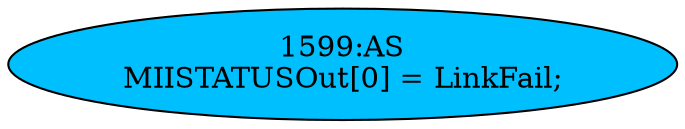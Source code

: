 strict digraph "" {
	node [label="\N"];
	"1599:AS"	 [ast="<pyverilog.vparser.ast.Assign object at 0x7fbdee0362d0>",
		def_var="['MIISTATUSOut']",
		fillcolor=deepskyblue,
		label="1599:AS
MIISTATUSOut[0] = LinkFail;",
		statements="[]",
		style=filled,
		typ=Assign,
		use_var="['LinkFail']"];
}
